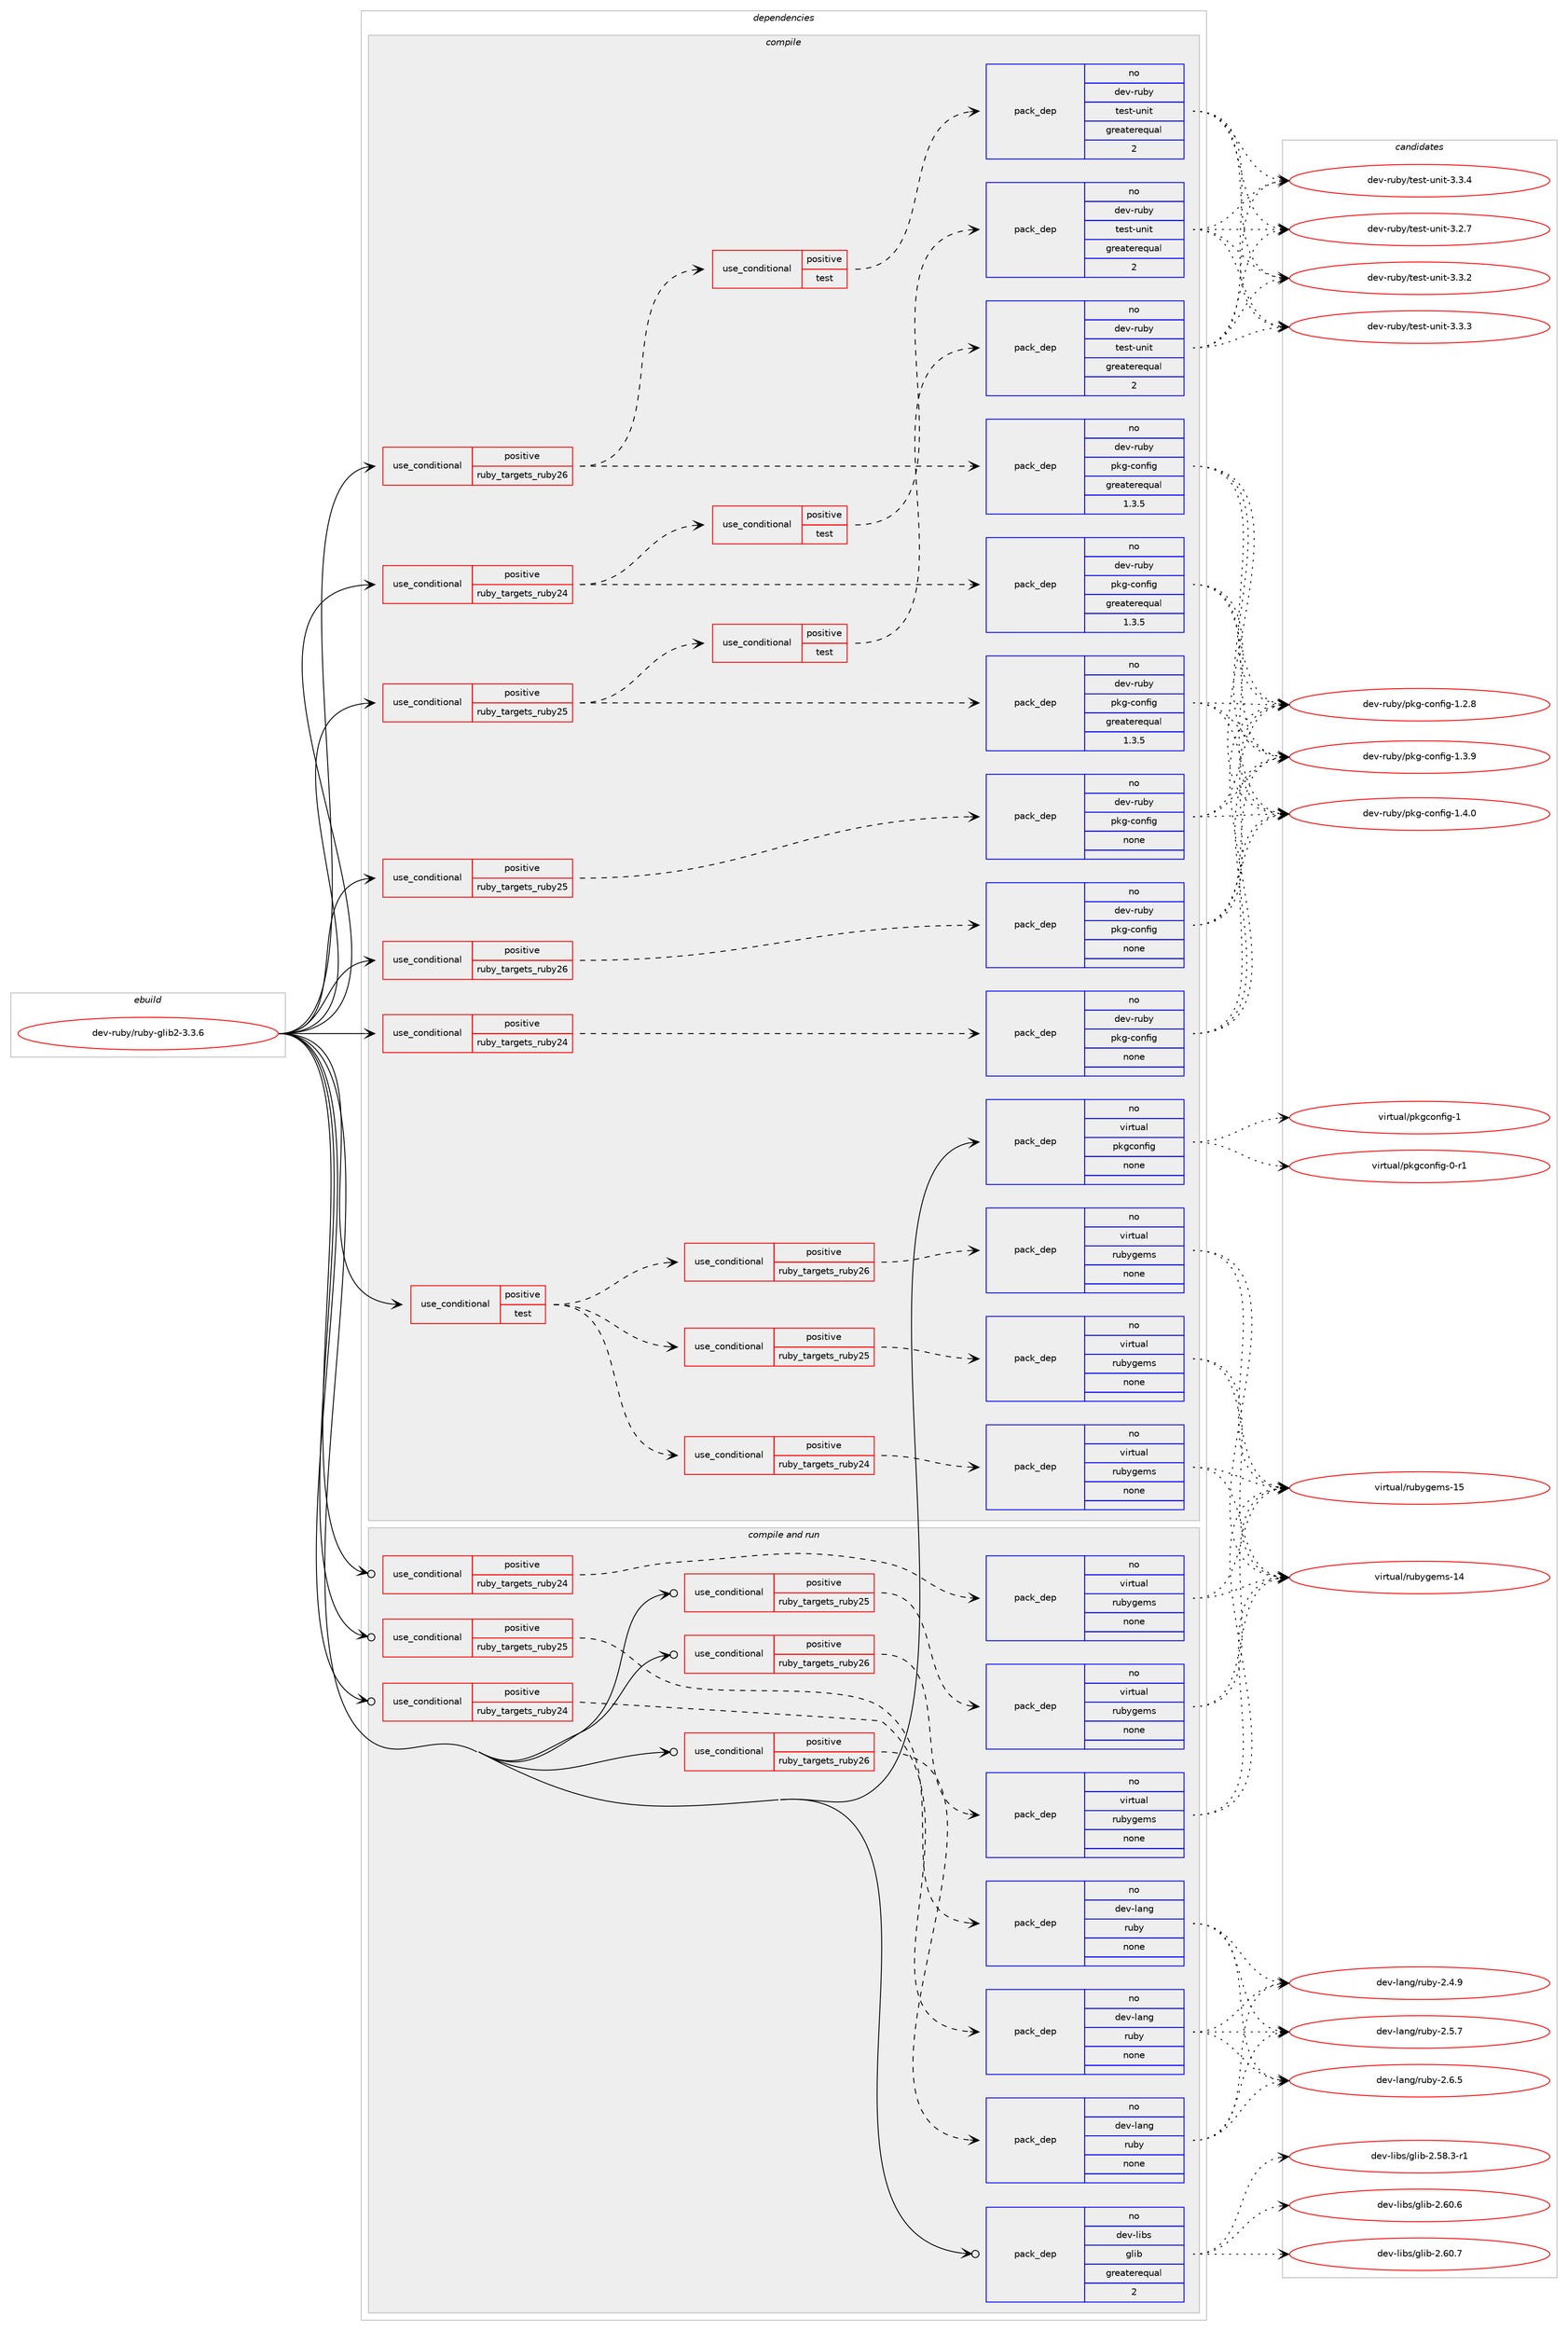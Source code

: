 digraph prolog {

# *************
# Graph options
# *************

newrank=true;
concentrate=true;
compound=true;
graph [rankdir=LR,fontname=Helvetica,fontsize=10,ranksep=1.5];#, ranksep=2.5, nodesep=0.2];
edge  [arrowhead=vee];
node  [fontname=Helvetica,fontsize=10];

# **********
# The ebuild
# **********

subgraph cluster_leftcol {
color=gray;
rank=same;
label=<<i>ebuild</i>>;
id [label="dev-ruby/ruby-glib2-3.3.6", color=red, width=4, href="../dev-ruby/ruby-glib2-3.3.6.svg"];
}

# ****************
# The dependencies
# ****************

subgraph cluster_midcol {
color=gray;
label=<<i>dependencies</i>>;
subgraph cluster_compile {
fillcolor="#eeeeee";
style=filled;
label=<<i>compile</i>>;
subgraph cond175162 {
dependency710432 [label=<<TABLE BORDER="0" CELLBORDER="1" CELLSPACING="0" CELLPADDING="4"><TR><TD ROWSPAN="3" CELLPADDING="10">use_conditional</TD></TR><TR><TD>positive</TD></TR><TR><TD>ruby_targets_ruby24</TD></TR></TABLE>>, shape=none, color=red];
subgraph pack523240 {
dependency710433 [label=<<TABLE BORDER="0" CELLBORDER="1" CELLSPACING="0" CELLPADDING="4" WIDTH="220"><TR><TD ROWSPAN="6" CELLPADDING="30">pack_dep</TD></TR><TR><TD WIDTH="110">no</TD></TR><TR><TD>dev-ruby</TD></TR><TR><TD>pkg-config</TD></TR><TR><TD>greaterequal</TD></TR><TR><TD>1.3.5</TD></TR></TABLE>>, shape=none, color=blue];
}
dependency710432:e -> dependency710433:w [weight=20,style="dashed",arrowhead="vee"];
subgraph cond175163 {
dependency710434 [label=<<TABLE BORDER="0" CELLBORDER="1" CELLSPACING="0" CELLPADDING="4"><TR><TD ROWSPAN="3" CELLPADDING="10">use_conditional</TD></TR><TR><TD>positive</TD></TR><TR><TD>test</TD></TR></TABLE>>, shape=none, color=red];
subgraph pack523241 {
dependency710435 [label=<<TABLE BORDER="0" CELLBORDER="1" CELLSPACING="0" CELLPADDING="4" WIDTH="220"><TR><TD ROWSPAN="6" CELLPADDING="30">pack_dep</TD></TR><TR><TD WIDTH="110">no</TD></TR><TR><TD>dev-ruby</TD></TR><TR><TD>test-unit</TD></TR><TR><TD>greaterequal</TD></TR><TR><TD>2</TD></TR></TABLE>>, shape=none, color=blue];
}
dependency710434:e -> dependency710435:w [weight=20,style="dashed",arrowhead="vee"];
}
dependency710432:e -> dependency710434:w [weight=20,style="dashed",arrowhead="vee"];
}
id:e -> dependency710432:w [weight=20,style="solid",arrowhead="vee"];
subgraph cond175164 {
dependency710436 [label=<<TABLE BORDER="0" CELLBORDER="1" CELLSPACING="0" CELLPADDING="4"><TR><TD ROWSPAN="3" CELLPADDING="10">use_conditional</TD></TR><TR><TD>positive</TD></TR><TR><TD>ruby_targets_ruby24</TD></TR></TABLE>>, shape=none, color=red];
subgraph pack523242 {
dependency710437 [label=<<TABLE BORDER="0" CELLBORDER="1" CELLSPACING="0" CELLPADDING="4" WIDTH="220"><TR><TD ROWSPAN="6" CELLPADDING="30">pack_dep</TD></TR><TR><TD WIDTH="110">no</TD></TR><TR><TD>dev-ruby</TD></TR><TR><TD>pkg-config</TD></TR><TR><TD>none</TD></TR><TR><TD></TD></TR></TABLE>>, shape=none, color=blue];
}
dependency710436:e -> dependency710437:w [weight=20,style="dashed",arrowhead="vee"];
}
id:e -> dependency710436:w [weight=20,style="solid",arrowhead="vee"];
subgraph cond175165 {
dependency710438 [label=<<TABLE BORDER="0" CELLBORDER="1" CELLSPACING="0" CELLPADDING="4"><TR><TD ROWSPAN="3" CELLPADDING="10">use_conditional</TD></TR><TR><TD>positive</TD></TR><TR><TD>ruby_targets_ruby25</TD></TR></TABLE>>, shape=none, color=red];
subgraph pack523243 {
dependency710439 [label=<<TABLE BORDER="0" CELLBORDER="1" CELLSPACING="0" CELLPADDING="4" WIDTH="220"><TR><TD ROWSPAN="6" CELLPADDING="30">pack_dep</TD></TR><TR><TD WIDTH="110">no</TD></TR><TR><TD>dev-ruby</TD></TR><TR><TD>pkg-config</TD></TR><TR><TD>greaterequal</TD></TR><TR><TD>1.3.5</TD></TR></TABLE>>, shape=none, color=blue];
}
dependency710438:e -> dependency710439:w [weight=20,style="dashed",arrowhead="vee"];
subgraph cond175166 {
dependency710440 [label=<<TABLE BORDER="0" CELLBORDER="1" CELLSPACING="0" CELLPADDING="4"><TR><TD ROWSPAN="3" CELLPADDING="10">use_conditional</TD></TR><TR><TD>positive</TD></TR><TR><TD>test</TD></TR></TABLE>>, shape=none, color=red];
subgraph pack523244 {
dependency710441 [label=<<TABLE BORDER="0" CELLBORDER="1" CELLSPACING="0" CELLPADDING="4" WIDTH="220"><TR><TD ROWSPAN="6" CELLPADDING="30">pack_dep</TD></TR><TR><TD WIDTH="110">no</TD></TR><TR><TD>dev-ruby</TD></TR><TR><TD>test-unit</TD></TR><TR><TD>greaterequal</TD></TR><TR><TD>2</TD></TR></TABLE>>, shape=none, color=blue];
}
dependency710440:e -> dependency710441:w [weight=20,style="dashed",arrowhead="vee"];
}
dependency710438:e -> dependency710440:w [weight=20,style="dashed",arrowhead="vee"];
}
id:e -> dependency710438:w [weight=20,style="solid",arrowhead="vee"];
subgraph cond175167 {
dependency710442 [label=<<TABLE BORDER="0" CELLBORDER="1" CELLSPACING="0" CELLPADDING="4"><TR><TD ROWSPAN="3" CELLPADDING="10">use_conditional</TD></TR><TR><TD>positive</TD></TR><TR><TD>ruby_targets_ruby25</TD></TR></TABLE>>, shape=none, color=red];
subgraph pack523245 {
dependency710443 [label=<<TABLE BORDER="0" CELLBORDER="1" CELLSPACING="0" CELLPADDING="4" WIDTH="220"><TR><TD ROWSPAN="6" CELLPADDING="30">pack_dep</TD></TR><TR><TD WIDTH="110">no</TD></TR><TR><TD>dev-ruby</TD></TR><TR><TD>pkg-config</TD></TR><TR><TD>none</TD></TR><TR><TD></TD></TR></TABLE>>, shape=none, color=blue];
}
dependency710442:e -> dependency710443:w [weight=20,style="dashed",arrowhead="vee"];
}
id:e -> dependency710442:w [weight=20,style="solid",arrowhead="vee"];
subgraph cond175168 {
dependency710444 [label=<<TABLE BORDER="0" CELLBORDER="1" CELLSPACING="0" CELLPADDING="4"><TR><TD ROWSPAN="3" CELLPADDING="10">use_conditional</TD></TR><TR><TD>positive</TD></TR><TR><TD>ruby_targets_ruby26</TD></TR></TABLE>>, shape=none, color=red];
subgraph pack523246 {
dependency710445 [label=<<TABLE BORDER="0" CELLBORDER="1" CELLSPACING="0" CELLPADDING="4" WIDTH="220"><TR><TD ROWSPAN="6" CELLPADDING="30">pack_dep</TD></TR><TR><TD WIDTH="110">no</TD></TR><TR><TD>dev-ruby</TD></TR><TR><TD>pkg-config</TD></TR><TR><TD>greaterequal</TD></TR><TR><TD>1.3.5</TD></TR></TABLE>>, shape=none, color=blue];
}
dependency710444:e -> dependency710445:w [weight=20,style="dashed",arrowhead="vee"];
subgraph cond175169 {
dependency710446 [label=<<TABLE BORDER="0" CELLBORDER="1" CELLSPACING="0" CELLPADDING="4"><TR><TD ROWSPAN="3" CELLPADDING="10">use_conditional</TD></TR><TR><TD>positive</TD></TR><TR><TD>test</TD></TR></TABLE>>, shape=none, color=red];
subgraph pack523247 {
dependency710447 [label=<<TABLE BORDER="0" CELLBORDER="1" CELLSPACING="0" CELLPADDING="4" WIDTH="220"><TR><TD ROWSPAN="6" CELLPADDING="30">pack_dep</TD></TR><TR><TD WIDTH="110">no</TD></TR><TR><TD>dev-ruby</TD></TR><TR><TD>test-unit</TD></TR><TR><TD>greaterequal</TD></TR><TR><TD>2</TD></TR></TABLE>>, shape=none, color=blue];
}
dependency710446:e -> dependency710447:w [weight=20,style="dashed",arrowhead="vee"];
}
dependency710444:e -> dependency710446:w [weight=20,style="dashed",arrowhead="vee"];
}
id:e -> dependency710444:w [weight=20,style="solid",arrowhead="vee"];
subgraph cond175170 {
dependency710448 [label=<<TABLE BORDER="0" CELLBORDER="1" CELLSPACING="0" CELLPADDING="4"><TR><TD ROWSPAN="3" CELLPADDING="10">use_conditional</TD></TR><TR><TD>positive</TD></TR><TR><TD>ruby_targets_ruby26</TD></TR></TABLE>>, shape=none, color=red];
subgraph pack523248 {
dependency710449 [label=<<TABLE BORDER="0" CELLBORDER="1" CELLSPACING="0" CELLPADDING="4" WIDTH="220"><TR><TD ROWSPAN="6" CELLPADDING="30">pack_dep</TD></TR><TR><TD WIDTH="110">no</TD></TR><TR><TD>dev-ruby</TD></TR><TR><TD>pkg-config</TD></TR><TR><TD>none</TD></TR><TR><TD></TD></TR></TABLE>>, shape=none, color=blue];
}
dependency710448:e -> dependency710449:w [weight=20,style="dashed",arrowhead="vee"];
}
id:e -> dependency710448:w [weight=20,style="solid",arrowhead="vee"];
subgraph cond175171 {
dependency710450 [label=<<TABLE BORDER="0" CELLBORDER="1" CELLSPACING="0" CELLPADDING="4"><TR><TD ROWSPAN="3" CELLPADDING="10">use_conditional</TD></TR><TR><TD>positive</TD></TR><TR><TD>test</TD></TR></TABLE>>, shape=none, color=red];
subgraph cond175172 {
dependency710451 [label=<<TABLE BORDER="0" CELLBORDER="1" CELLSPACING="0" CELLPADDING="4"><TR><TD ROWSPAN="3" CELLPADDING="10">use_conditional</TD></TR><TR><TD>positive</TD></TR><TR><TD>ruby_targets_ruby24</TD></TR></TABLE>>, shape=none, color=red];
subgraph pack523249 {
dependency710452 [label=<<TABLE BORDER="0" CELLBORDER="1" CELLSPACING="0" CELLPADDING="4" WIDTH="220"><TR><TD ROWSPAN="6" CELLPADDING="30">pack_dep</TD></TR><TR><TD WIDTH="110">no</TD></TR><TR><TD>virtual</TD></TR><TR><TD>rubygems</TD></TR><TR><TD>none</TD></TR><TR><TD></TD></TR></TABLE>>, shape=none, color=blue];
}
dependency710451:e -> dependency710452:w [weight=20,style="dashed",arrowhead="vee"];
}
dependency710450:e -> dependency710451:w [weight=20,style="dashed",arrowhead="vee"];
subgraph cond175173 {
dependency710453 [label=<<TABLE BORDER="0" CELLBORDER="1" CELLSPACING="0" CELLPADDING="4"><TR><TD ROWSPAN="3" CELLPADDING="10">use_conditional</TD></TR><TR><TD>positive</TD></TR><TR><TD>ruby_targets_ruby25</TD></TR></TABLE>>, shape=none, color=red];
subgraph pack523250 {
dependency710454 [label=<<TABLE BORDER="0" CELLBORDER="1" CELLSPACING="0" CELLPADDING="4" WIDTH="220"><TR><TD ROWSPAN="6" CELLPADDING="30">pack_dep</TD></TR><TR><TD WIDTH="110">no</TD></TR><TR><TD>virtual</TD></TR><TR><TD>rubygems</TD></TR><TR><TD>none</TD></TR><TR><TD></TD></TR></TABLE>>, shape=none, color=blue];
}
dependency710453:e -> dependency710454:w [weight=20,style="dashed",arrowhead="vee"];
}
dependency710450:e -> dependency710453:w [weight=20,style="dashed",arrowhead="vee"];
subgraph cond175174 {
dependency710455 [label=<<TABLE BORDER="0" CELLBORDER="1" CELLSPACING="0" CELLPADDING="4"><TR><TD ROWSPAN="3" CELLPADDING="10">use_conditional</TD></TR><TR><TD>positive</TD></TR><TR><TD>ruby_targets_ruby26</TD></TR></TABLE>>, shape=none, color=red];
subgraph pack523251 {
dependency710456 [label=<<TABLE BORDER="0" CELLBORDER="1" CELLSPACING="0" CELLPADDING="4" WIDTH="220"><TR><TD ROWSPAN="6" CELLPADDING="30">pack_dep</TD></TR><TR><TD WIDTH="110">no</TD></TR><TR><TD>virtual</TD></TR><TR><TD>rubygems</TD></TR><TR><TD>none</TD></TR><TR><TD></TD></TR></TABLE>>, shape=none, color=blue];
}
dependency710455:e -> dependency710456:w [weight=20,style="dashed",arrowhead="vee"];
}
dependency710450:e -> dependency710455:w [weight=20,style="dashed",arrowhead="vee"];
}
id:e -> dependency710450:w [weight=20,style="solid",arrowhead="vee"];
subgraph pack523252 {
dependency710457 [label=<<TABLE BORDER="0" CELLBORDER="1" CELLSPACING="0" CELLPADDING="4" WIDTH="220"><TR><TD ROWSPAN="6" CELLPADDING="30">pack_dep</TD></TR><TR><TD WIDTH="110">no</TD></TR><TR><TD>virtual</TD></TR><TR><TD>pkgconfig</TD></TR><TR><TD>none</TD></TR><TR><TD></TD></TR></TABLE>>, shape=none, color=blue];
}
id:e -> dependency710457:w [weight=20,style="solid",arrowhead="vee"];
}
subgraph cluster_compileandrun {
fillcolor="#eeeeee";
style=filled;
label=<<i>compile and run</i>>;
subgraph cond175175 {
dependency710458 [label=<<TABLE BORDER="0" CELLBORDER="1" CELLSPACING="0" CELLPADDING="4"><TR><TD ROWSPAN="3" CELLPADDING="10">use_conditional</TD></TR><TR><TD>positive</TD></TR><TR><TD>ruby_targets_ruby24</TD></TR></TABLE>>, shape=none, color=red];
subgraph pack523253 {
dependency710459 [label=<<TABLE BORDER="0" CELLBORDER="1" CELLSPACING="0" CELLPADDING="4" WIDTH="220"><TR><TD ROWSPAN="6" CELLPADDING="30">pack_dep</TD></TR><TR><TD WIDTH="110">no</TD></TR><TR><TD>dev-lang</TD></TR><TR><TD>ruby</TD></TR><TR><TD>none</TD></TR><TR><TD></TD></TR></TABLE>>, shape=none, color=blue];
}
dependency710458:e -> dependency710459:w [weight=20,style="dashed",arrowhead="vee"];
}
id:e -> dependency710458:w [weight=20,style="solid",arrowhead="odotvee"];
subgraph cond175176 {
dependency710460 [label=<<TABLE BORDER="0" CELLBORDER="1" CELLSPACING="0" CELLPADDING="4"><TR><TD ROWSPAN="3" CELLPADDING="10">use_conditional</TD></TR><TR><TD>positive</TD></TR><TR><TD>ruby_targets_ruby24</TD></TR></TABLE>>, shape=none, color=red];
subgraph pack523254 {
dependency710461 [label=<<TABLE BORDER="0" CELLBORDER="1" CELLSPACING="0" CELLPADDING="4" WIDTH="220"><TR><TD ROWSPAN="6" CELLPADDING="30">pack_dep</TD></TR><TR><TD WIDTH="110">no</TD></TR><TR><TD>virtual</TD></TR><TR><TD>rubygems</TD></TR><TR><TD>none</TD></TR><TR><TD></TD></TR></TABLE>>, shape=none, color=blue];
}
dependency710460:e -> dependency710461:w [weight=20,style="dashed",arrowhead="vee"];
}
id:e -> dependency710460:w [weight=20,style="solid",arrowhead="odotvee"];
subgraph cond175177 {
dependency710462 [label=<<TABLE BORDER="0" CELLBORDER="1" CELLSPACING="0" CELLPADDING="4"><TR><TD ROWSPAN="3" CELLPADDING="10">use_conditional</TD></TR><TR><TD>positive</TD></TR><TR><TD>ruby_targets_ruby25</TD></TR></TABLE>>, shape=none, color=red];
subgraph pack523255 {
dependency710463 [label=<<TABLE BORDER="0" CELLBORDER="1" CELLSPACING="0" CELLPADDING="4" WIDTH="220"><TR><TD ROWSPAN="6" CELLPADDING="30">pack_dep</TD></TR><TR><TD WIDTH="110">no</TD></TR><TR><TD>dev-lang</TD></TR><TR><TD>ruby</TD></TR><TR><TD>none</TD></TR><TR><TD></TD></TR></TABLE>>, shape=none, color=blue];
}
dependency710462:e -> dependency710463:w [weight=20,style="dashed",arrowhead="vee"];
}
id:e -> dependency710462:w [weight=20,style="solid",arrowhead="odotvee"];
subgraph cond175178 {
dependency710464 [label=<<TABLE BORDER="0" CELLBORDER="1" CELLSPACING="0" CELLPADDING="4"><TR><TD ROWSPAN="3" CELLPADDING="10">use_conditional</TD></TR><TR><TD>positive</TD></TR><TR><TD>ruby_targets_ruby25</TD></TR></TABLE>>, shape=none, color=red];
subgraph pack523256 {
dependency710465 [label=<<TABLE BORDER="0" CELLBORDER="1" CELLSPACING="0" CELLPADDING="4" WIDTH="220"><TR><TD ROWSPAN="6" CELLPADDING="30">pack_dep</TD></TR><TR><TD WIDTH="110">no</TD></TR><TR><TD>virtual</TD></TR><TR><TD>rubygems</TD></TR><TR><TD>none</TD></TR><TR><TD></TD></TR></TABLE>>, shape=none, color=blue];
}
dependency710464:e -> dependency710465:w [weight=20,style="dashed",arrowhead="vee"];
}
id:e -> dependency710464:w [weight=20,style="solid",arrowhead="odotvee"];
subgraph cond175179 {
dependency710466 [label=<<TABLE BORDER="0" CELLBORDER="1" CELLSPACING="0" CELLPADDING="4"><TR><TD ROWSPAN="3" CELLPADDING="10">use_conditional</TD></TR><TR><TD>positive</TD></TR><TR><TD>ruby_targets_ruby26</TD></TR></TABLE>>, shape=none, color=red];
subgraph pack523257 {
dependency710467 [label=<<TABLE BORDER="0" CELLBORDER="1" CELLSPACING="0" CELLPADDING="4" WIDTH="220"><TR><TD ROWSPAN="6" CELLPADDING="30">pack_dep</TD></TR><TR><TD WIDTH="110">no</TD></TR><TR><TD>dev-lang</TD></TR><TR><TD>ruby</TD></TR><TR><TD>none</TD></TR><TR><TD></TD></TR></TABLE>>, shape=none, color=blue];
}
dependency710466:e -> dependency710467:w [weight=20,style="dashed",arrowhead="vee"];
}
id:e -> dependency710466:w [weight=20,style="solid",arrowhead="odotvee"];
subgraph cond175180 {
dependency710468 [label=<<TABLE BORDER="0" CELLBORDER="1" CELLSPACING="0" CELLPADDING="4"><TR><TD ROWSPAN="3" CELLPADDING="10">use_conditional</TD></TR><TR><TD>positive</TD></TR><TR><TD>ruby_targets_ruby26</TD></TR></TABLE>>, shape=none, color=red];
subgraph pack523258 {
dependency710469 [label=<<TABLE BORDER="0" CELLBORDER="1" CELLSPACING="0" CELLPADDING="4" WIDTH="220"><TR><TD ROWSPAN="6" CELLPADDING="30">pack_dep</TD></TR><TR><TD WIDTH="110">no</TD></TR><TR><TD>virtual</TD></TR><TR><TD>rubygems</TD></TR><TR><TD>none</TD></TR><TR><TD></TD></TR></TABLE>>, shape=none, color=blue];
}
dependency710468:e -> dependency710469:w [weight=20,style="dashed",arrowhead="vee"];
}
id:e -> dependency710468:w [weight=20,style="solid",arrowhead="odotvee"];
subgraph pack523259 {
dependency710470 [label=<<TABLE BORDER="0" CELLBORDER="1" CELLSPACING="0" CELLPADDING="4" WIDTH="220"><TR><TD ROWSPAN="6" CELLPADDING="30">pack_dep</TD></TR><TR><TD WIDTH="110">no</TD></TR><TR><TD>dev-libs</TD></TR><TR><TD>glib</TD></TR><TR><TD>greaterequal</TD></TR><TR><TD>2</TD></TR></TABLE>>, shape=none, color=blue];
}
id:e -> dependency710470:w [weight=20,style="solid",arrowhead="odotvee"];
}
subgraph cluster_run {
fillcolor="#eeeeee";
style=filled;
label=<<i>run</i>>;
}
}

# **************
# The candidates
# **************

subgraph cluster_choices {
rank=same;
color=gray;
label=<<i>candidates</i>>;

subgraph choice523240 {
color=black;
nodesep=1;
choice1001011184511411798121471121071034599111110102105103454946504656 [label="dev-ruby/pkg-config-1.2.8", color=red, width=4,href="../dev-ruby/pkg-config-1.2.8.svg"];
choice1001011184511411798121471121071034599111110102105103454946514657 [label="dev-ruby/pkg-config-1.3.9", color=red, width=4,href="../dev-ruby/pkg-config-1.3.9.svg"];
choice1001011184511411798121471121071034599111110102105103454946524648 [label="dev-ruby/pkg-config-1.4.0", color=red, width=4,href="../dev-ruby/pkg-config-1.4.0.svg"];
dependency710433:e -> choice1001011184511411798121471121071034599111110102105103454946504656:w [style=dotted,weight="100"];
dependency710433:e -> choice1001011184511411798121471121071034599111110102105103454946514657:w [style=dotted,weight="100"];
dependency710433:e -> choice1001011184511411798121471121071034599111110102105103454946524648:w [style=dotted,weight="100"];
}
subgraph choice523241 {
color=black;
nodesep=1;
choice10010111845114117981214711610111511645117110105116455146504655 [label="dev-ruby/test-unit-3.2.7", color=red, width=4,href="../dev-ruby/test-unit-3.2.7.svg"];
choice10010111845114117981214711610111511645117110105116455146514650 [label="dev-ruby/test-unit-3.3.2", color=red, width=4,href="../dev-ruby/test-unit-3.3.2.svg"];
choice10010111845114117981214711610111511645117110105116455146514651 [label="dev-ruby/test-unit-3.3.3", color=red, width=4,href="../dev-ruby/test-unit-3.3.3.svg"];
choice10010111845114117981214711610111511645117110105116455146514652 [label="dev-ruby/test-unit-3.3.4", color=red, width=4,href="../dev-ruby/test-unit-3.3.4.svg"];
dependency710435:e -> choice10010111845114117981214711610111511645117110105116455146504655:w [style=dotted,weight="100"];
dependency710435:e -> choice10010111845114117981214711610111511645117110105116455146514650:w [style=dotted,weight="100"];
dependency710435:e -> choice10010111845114117981214711610111511645117110105116455146514651:w [style=dotted,weight="100"];
dependency710435:e -> choice10010111845114117981214711610111511645117110105116455146514652:w [style=dotted,weight="100"];
}
subgraph choice523242 {
color=black;
nodesep=1;
choice1001011184511411798121471121071034599111110102105103454946504656 [label="dev-ruby/pkg-config-1.2.8", color=red, width=4,href="../dev-ruby/pkg-config-1.2.8.svg"];
choice1001011184511411798121471121071034599111110102105103454946514657 [label="dev-ruby/pkg-config-1.3.9", color=red, width=4,href="../dev-ruby/pkg-config-1.3.9.svg"];
choice1001011184511411798121471121071034599111110102105103454946524648 [label="dev-ruby/pkg-config-1.4.0", color=red, width=4,href="../dev-ruby/pkg-config-1.4.0.svg"];
dependency710437:e -> choice1001011184511411798121471121071034599111110102105103454946504656:w [style=dotted,weight="100"];
dependency710437:e -> choice1001011184511411798121471121071034599111110102105103454946514657:w [style=dotted,weight="100"];
dependency710437:e -> choice1001011184511411798121471121071034599111110102105103454946524648:w [style=dotted,weight="100"];
}
subgraph choice523243 {
color=black;
nodesep=1;
choice1001011184511411798121471121071034599111110102105103454946504656 [label="dev-ruby/pkg-config-1.2.8", color=red, width=4,href="../dev-ruby/pkg-config-1.2.8.svg"];
choice1001011184511411798121471121071034599111110102105103454946514657 [label="dev-ruby/pkg-config-1.3.9", color=red, width=4,href="../dev-ruby/pkg-config-1.3.9.svg"];
choice1001011184511411798121471121071034599111110102105103454946524648 [label="dev-ruby/pkg-config-1.4.0", color=red, width=4,href="../dev-ruby/pkg-config-1.4.0.svg"];
dependency710439:e -> choice1001011184511411798121471121071034599111110102105103454946504656:w [style=dotted,weight="100"];
dependency710439:e -> choice1001011184511411798121471121071034599111110102105103454946514657:w [style=dotted,weight="100"];
dependency710439:e -> choice1001011184511411798121471121071034599111110102105103454946524648:w [style=dotted,weight="100"];
}
subgraph choice523244 {
color=black;
nodesep=1;
choice10010111845114117981214711610111511645117110105116455146504655 [label="dev-ruby/test-unit-3.2.7", color=red, width=4,href="../dev-ruby/test-unit-3.2.7.svg"];
choice10010111845114117981214711610111511645117110105116455146514650 [label="dev-ruby/test-unit-3.3.2", color=red, width=4,href="../dev-ruby/test-unit-3.3.2.svg"];
choice10010111845114117981214711610111511645117110105116455146514651 [label="dev-ruby/test-unit-3.3.3", color=red, width=4,href="../dev-ruby/test-unit-3.3.3.svg"];
choice10010111845114117981214711610111511645117110105116455146514652 [label="dev-ruby/test-unit-3.3.4", color=red, width=4,href="../dev-ruby/test-unit-3.3.4.svg"];
dependency710441:e -> choice10010111845114117981214711610111511645117110105116455146504655:w [style=dotted,weight="100"];
dependency710441:e -> choice10010111845114117981214711610111511645117110105116455146514650:w [style=dotted,weight="100"];
dependency710441:e -> choice10010111845114117981214711610111511645117110105116455146514651:w [style=dotted,weight="100"];
dependency710441:e -> choice10010111845114117981214711610111511645117110105116455146514652:w [style=dotted,weight="100"];
}
subgraph choice523245 {
color=black;
nodesep=1;
choice1001011184511411798121471121071034599111110102105103454946504656 [label="dev-ruby/pkg-config-1.2.8", color=red, width=4,href="../dev-ruby/pkg-config-1.2.8.svg"];
choice1001011184511411798121471121071034599111110102105103454946514657 [label="dev-ruby/pkg-config-1.3.9", color=red, width=4,href="../dev-ruby/pkg-config-1.3.9.svg"];
choice1001011184511411798121471121071034599111110102105103454946524648 [label="dev-ruby/pkg-config-1.4.0", color=red, width=4,href="../dev-ruby/pkg-config-1.4.0.svg"];
dependency710443:e -> choice1001011184511411798121471121071034599111110102105103454946504656:w [style=dotted,weight="100"];
dependency710443:e -> choice1001011184511411798121471121071034599111110102105103454946514657:w [style=dotted,weight="100"];
dependency710443:e -> choice1001011184511411798121471121071034599111110102105103454946524648:w [style=dotted,weight="100"];
}
subgraph choice523246 {
color=black;
nodesep=1;
choice1001011184511411798121471121071034599111110102105103454946504656 [label="dev-ruby/pkg-config-1.2.8", color=red, width=4,href="../dev-ruby/pkg-config-1.2.8.svg"];
choice1001011184511411798121471121071034599111110102105103454946514657 [label="dev-ruby/pkg-config-1.3.9", color=red, width=4,href="../dev-ruby/pkg-config-1.3.9.svg"];
choice1001011184511411798121471121071034599111110102105103454946524648 [label="dev-ruby/pkg-config-1.4.0", color=red, width=4,href="../dev-ruby/pkg-config-1.4.0.svg"];
dependency710445:e -> choice1001011184511411798121471121071034599111110102105103454946504656:w [style=dotted,weight="100"];
dependency710445:e -> choice1001011184511411798121471121071034599111110102105103454946514657:w [style=dotted,weight="100"];
dependency710445:e -> choice1001011184511411798121471121071034599111110102105103454946524648:w [style=dotted,weight="100"];
}
subgraph choice523247 {
color=black;
nodesep=1;
choice10010111845114117981214711610111511645117110105116455146504655 [label="dev-ruby/test-unit-3.2.7", color=red, width=4,href="../dev-ruby/test-unit-3.2.7.svg"];
choice10010111845114117981214711610111511645117110105116455146514650 [label="dev-ruby/test-unit-3.3.2", color=red, width=4,href="../dev-ruby/test-unit-3.3.2.svg"];
choice10010111845114117981214711610111511645117110105116455146514651 [label="dev-ruby/test-unit-3.3.3", color=red, width=4,href="../dev-ruby/test-unit-3.3.3.svg"];
choice10010111845114117981214711610111511645117110105116455146514652 [label="dev-ruby/test-unit-3.3.4", color=red, width=4,href="../dev-ruby/test-unit-3.3.4.svg"];
dependency710447:e -> choice10010111845114117981214711610111511645117110105116455146504655:w [style=dotted,weight="100"];
dependency710447:e -> choice10010111845114117981214711610111511645117110105116455146514650:w [style=dotted,weight="100"];
dependency710447:e -> choice10010111845114117981214711610111511645117110105116455146514651:w [style=dotted,weight="100"];
dependency710447:e -> choice10010111845114117981214711610111511645117110105116455146514652:w [style=dotted,weight="100"];
}
subgraph choice523248 {
color=black;
nodesep=1;
choice1001011184511411798121471121071034599111110102105103454946504656 [label="dev-ruby/pkg-config-1.2.8", color=red, width=4,href="../dev-ruby/pkg-config-1.2.8.svg"];
choice1001011184511411798121471121071034599111110102105103454946514657 [label="dev-ruby/pkg-config-1.3.9", color=red, width=4,href="../dev-ruby/pkg-config-1.3.9.svg"];
choice1001011184511411798121471121071034599111110102105103454946524648 [label="dev-ruby/pkg-config-1.4.0", color=red, width=4,href="../dev-ruby/pkg-config-1.4.0.svg"];
dependency710449:e -> choice1001011184511411798121471121071034599111110102105103454946504656:w [style=dotted,weight="100"];
dependency710449:e -> choice1001011184511411798121471121071034599111110102105103454946514657:w [style=dotted,weight="100"];
dependency710449:e -> choice1001011184511411798121471121071034599111110102105103454946524648:w [style=dotted,weight="100"];
}
subgraph choice523249 {
color=black;
nodesep=1;
choice118105114116117971084711411798121103101109115454952 [label="virtual/rubygems-14", color=red, width=4,href="../virtual/rubygems-14.svg"];
choice118105114116117971084711411798121103101109115454953 [label="virtual/rubygems-15", color=red, width=4,href="../virtual/rubygems-15.svg"];
dependency710452:e -> choice118105114116117971084711411798121103101109115454952:w [style=dotted,weight="100"];
dependency710452:e -> choice118105114116117971084711411798121103101109115454953:w [style=dotted,weight="100"];
}
subgraph choice523250 {
color=black;
nodesep=1;
choice118105114116117971084711411798121103101109115454952 [label="virtual/rubygems-14", color=red, width=4,href="../virtual/rubygems-14.svg"];
choice118105114116117971084711411798121103101109115454953 [label="virtual/rubygems-15", color=red, width=4,href="../virtual/rubygems-15.svg"];
dependency710454:e -> choice118105114116117971084711411798121103101109115454952:w [style=dotted,weight="100"];
dependency710454:e -> choice118105114116117971084711411798121103101109115454953:w [style=dotted,weight="100"];
}
subgraph choice523251 {
color=black;
nodesep=1;
choice118105114116117971084711411798121103101109115454952 [label="virtual/rubygems-14", color=red, width=4,href="../virtual/rubygems-14.svg"];
choice118105114116117971084711411798121103101109115454953 [label="virtual/rubygems-15", color=red, width=4,href="../virtual/rubygems-15.svg"];
dependency710456:e -> choice118105114116117971084711411798121103101109115454952:w [style=dotted,weight="100"];
dependency710456:e -> choice118105114116117971084711411798121103101109115454953:w [style=dotted,weight="100"];
}
subgraph choice523252 {
color=black;
nodesep=1;
choice11810511411611797108471121071039911111010210510345484511449 [label="virtual/pkgconfig-0-r1", color=red, width=4,href="../virtual/pkgconfig-0-r1.svg"];
choice1181051141161179710847112107103991111101021051034549 [label="virtual/pkgconfig-1", color=red, width=4,href="../virtual/pkgconfig-1.svg"];
dependency710457:e -> choice11810511411611797108471121071039911111010210510345484511449:w [style=dotted,weight="100"];
dependency710457:e -> choice1181051141161179710847112107103991111101021051034549:w [style=dotted,weight="100"];
}
subgraph choice523253 {
color=black;
nodesep=1;
choice10010111845108971101034711411798121455046524657 [label="dev-lang/ruby-2.4.9", color=red, width=4,href="../dev-lang/ruby-2.4.9.svg"];
choice10010111845108971101034711411798121455046534655 [label="dev-lang/ruby-2.5.7", color=red, width=4,href="../dev-lang/ruby-2.5.7.svg"];
choice10010111845108971101034711411798121455046544653 [label="dev-lang/ruby-2.6.5", color=red, width=4,href="../dev-lang/ruby-2.6.5.svg"];
dependency710459:e -> choice10010111845108971101034711411798121455046524657:w [style=dotted,weight="100"];
dependency710459:e -> choice10010111845108971101034711411798121455046534655:w [style=dotted,weight="100"];
dependency710459:e -> choice10010111845108971101034711411798121455046544653:w [style=dotted,weight="100"];
}
subgraph choice523254 {
color=black;
nodesep=1;
choice118105114116117971084711411798121103101109115454952 [label="virtual/rubygems-14", color=red, width=4,href="../virtual/rubygems-14.svg"];
choice118105114116117971084711411798121103101109115454953 [label="virtual/rubygems-15", color=red, width=4,href="../virtual/rubygems-15.svg"];
dependency710461:e -> choice118105114116117971084711411798121103101109115454952:w [style=dotted,weight="100"];
dependency710461:e -> choice118105114116117971084711411798121103101109115454953:w [style=dotted,weight="100"];
}
subgraph choice523255 {
color=black;
nodesep=1;
choice10010111845108971101034711411798121455046524657 [label="dev-lang/ruby-2.4.9", color=red, width=4,href="../dev-lang/ruby-2.4.9.svg"];
choice10010111845108971101034711411798121455046534655 [label="dev-lang/ruby-2.5.7", color=red, width=4,href="../dev-lang/ruby-2.5.7.svg"];
choice10010111845108971101034711411798121455046544653 [label="dev-lang/ruby-2.6.5", color=red, width=4,href="../dev-lang/ruby-2.6.5.svg"];
dependency710463:e -> choice10010111845108971101034711411798121455046524657:w [style=dotted,weight="100"];
dependency710463:e -> choice10010111845108971101034711411798121455046534655:w [style=dotted,weight="100"];
dependency710463:e -> choice10010111845108971101034711411798121455046544653:w [style=dotted,weight="100"];
}
subgraph choice523256 {
color=black;
nodesep=1;
choice118105114116117971084711411798121103101109115454952 [label="virtual/rubygems-14", color=red, width=4,href="../virtual/rubygems-14.svg"];
choice118105114116117971084711411798121103101109115454953 [label="virtual/rubygems-15", color=red, width=4,href="../virtual/rubygems-15.svg"];
dependency710465:e -> choice118105114116117971084711411798121103101109115454952:w [style=dotted,weight="100"];
dependency710465:e -> choice118105114116117971084711411798121103101109115454953:w [style=dotted,weight="100"];
}
subgraph choice523257 {
color=black;
nodesep=1;
choice10010111845108971101034711411798121455046524657 [label="dev-lang/ruby-2.4.9", color=red, width=4,href="../dev-lang/ruby-2.4.9.svg"];
choice10010111845108971101034711411798121455046534655 [label="dev-lang/ruby-2.5.7", color=red, width=4,href="../dev-lang/ruby-2.5.7.svg"];
choice10010111845108971101034711411798121455046544653 [label="dev-lang/ruby-2.6.5", color=red, width=4,href="../dev-lang/ruby-2.6.5.svg"];
dependency710467:e -> choice10010111845108971101034711411798121455046524657:w [style=dotted,weight="100"];
dependency710467:e -> choice10010111845108971101034711411798121455046534655:w [style=dotted,weight="100"];
dependency710467:e -> choice10010111845108971101034711411798121455046544653:w [style=dotted,weight="100"];
}
subgraph choice523258 {
color=black;
nodesep=1;
choice118105114116117971084711411798121103101109115454952 [label="virtual/rubygems-14", color=red, width=4,href="../virtual/rubygems-14.svg"];
choice118105114116117971084711411798121103101109115454953 [label="virtual/rubygems-15", color=red, width=4,href="../virtual/rubygems-15.svg"];
dependency710469:e -> choice118105114116117971084711411798121103101109115454952:w [style=dotted,weight="100"];
dependency710469:e -> choice118105114116117971084711411798121103101109115454953:w [style=dotted,weight="100"];
}
subgraph choice523259 {
color=black;
nodesep=1;
choice10010111845108105981154710310810598455046535646514511449 [label="dev-libs/glib-2.58.3-r1", color=red, width=4,href="../dev-libs/glib-2.58.3-r1.svg"];
choice1001011184510810598115471031081059845504654484654 [label="dev-libs/glib-2.60.6", color=red, width=4,href="../dev-libs/glib-2.60.6.svg"];
choice1001011184510810598115471031081059845504654484655 [label="dev-libs/glib-2.60.7", color=red, width=4,href="../dev-libs/glib-2.60.7.svg"];
dependency710470:e -> choice10010111845108105981154710310810598455046535646514511449:w [style=dotted,weight="100"];
dependency710470:e -> choice1001011184510810598115471031081059845504654484654:w [style=dotted,weight="100"];
dependency710470:e -> choice1001011184510810598115471031081059845504654484655:w [style=dotted,weight="100"];
}
}

}
